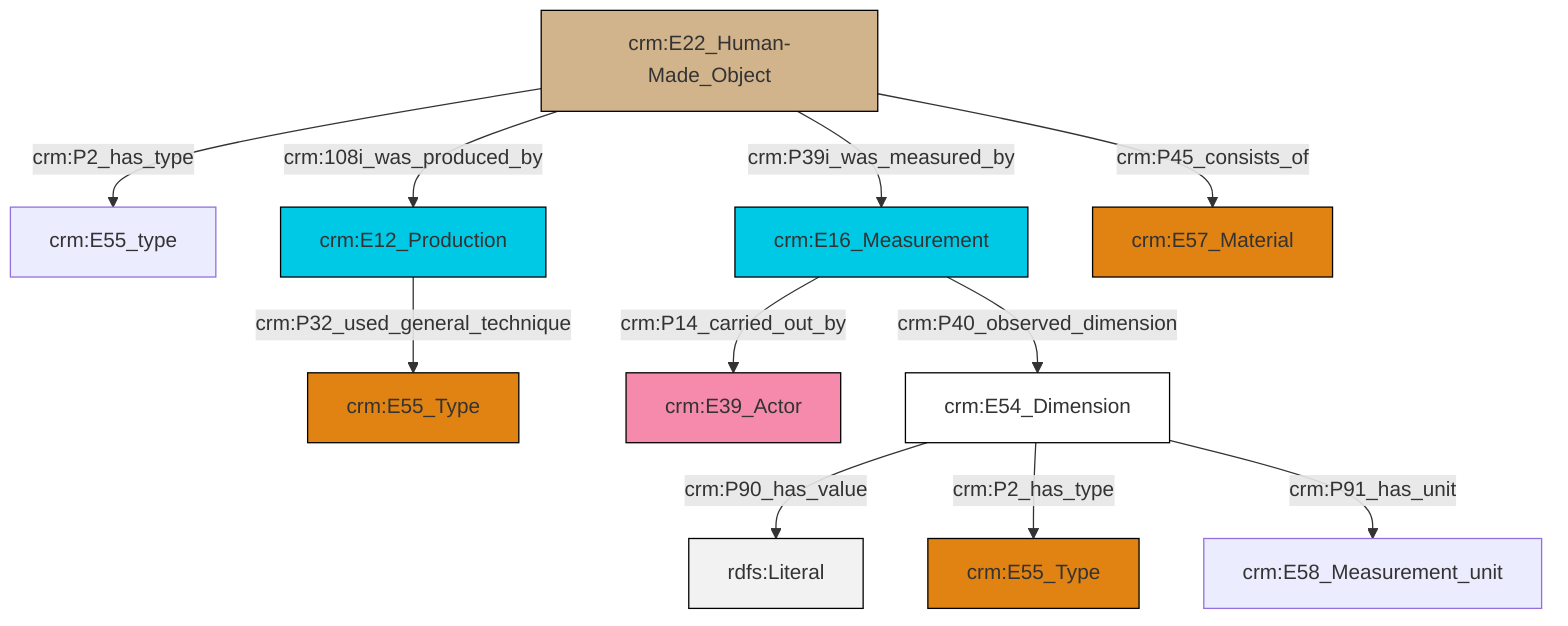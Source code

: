 graph TD
classDef Literal fill:#f2f2f2,stroke:#000000;
classDef CRM_Entity fill:#FFFFFF,stroke:#000000;
classDef Temporal_Entity fill:#00C9E6, stroke:#000000;
classDef Type fill:#E18312, stroke:#000000;
classDef Time-Span fill:#2C9C91, stroke:#000000;
classDef Appellation fill:#FFEB7F, stroke:#000000;
classDef Place fill:#008836, stroke:#000000;
classDef Persistent_Item fill:#B266B2, stroke:#000000;
classDef Conceptual_Object fill:#FFD700, stroke:#000000;
classDef Physical_Thing fill:#D2B48C, stroke:#000000;
classDef Actor fill:#f58aad, stroke:#000000;
classDef PC_Classes fill:#4ce600, stroke:#000000;
classDef Multi fill:#cccccc,stroke:#000000;

2["crm:E54_Dimension"]:::CRM_Entity -->|crm:P90_has_value| 3[rdfs:Literal]:::Literal
10["crm:E22_Human-Made_Object"]:::Physical_Thing -->|crm:P2_has_type| 11["crm:E55_type"]:::Default
0["crm:E16_Measurement"]:::Temporal_Entity -->|crm:P14_carried_out_by| 8["crm:E39_Actor"]:::Actor
10["crm:E22_Human-Made_Object"]:::Physical_Thing -->|crm:108i_was_produced_by| 16["crm:E12_Production"]:::Temporal_Entity
2["crm:E54_Dimension"]:::CRM_Entity -->|crm:P2_has_type| 17["crm:E55_Type"]:::Type
10["crm:E22_Human-Made_Object"]:::Physical_Thing -->|crm:P39i_was_measured_by| 0["crm:E16_Measurement"]:::Temporal_Entity
2["crm:E54_Dimension"]:::CRM_Entity -->|crm:P91_has_unit| 14["crm:E58_Measurement_unit"]:::Default
16["crm:E12_Production"]:::Temporal_Entity -->|crm:P32_used_general_technique| 6["crm:E55_Type"]:::Type
0["crm:E16_Measurement"]:::Temporal_Entity -->|crm:P40_observed_dimension| 2["crm:E54_Dimension"]:::CRM_Entity
10["crm:E22_Human-Made_Object"]:::Physical_Thing -->|crm:P45_consists_of| 4["crm:E57_Material"]:::Type